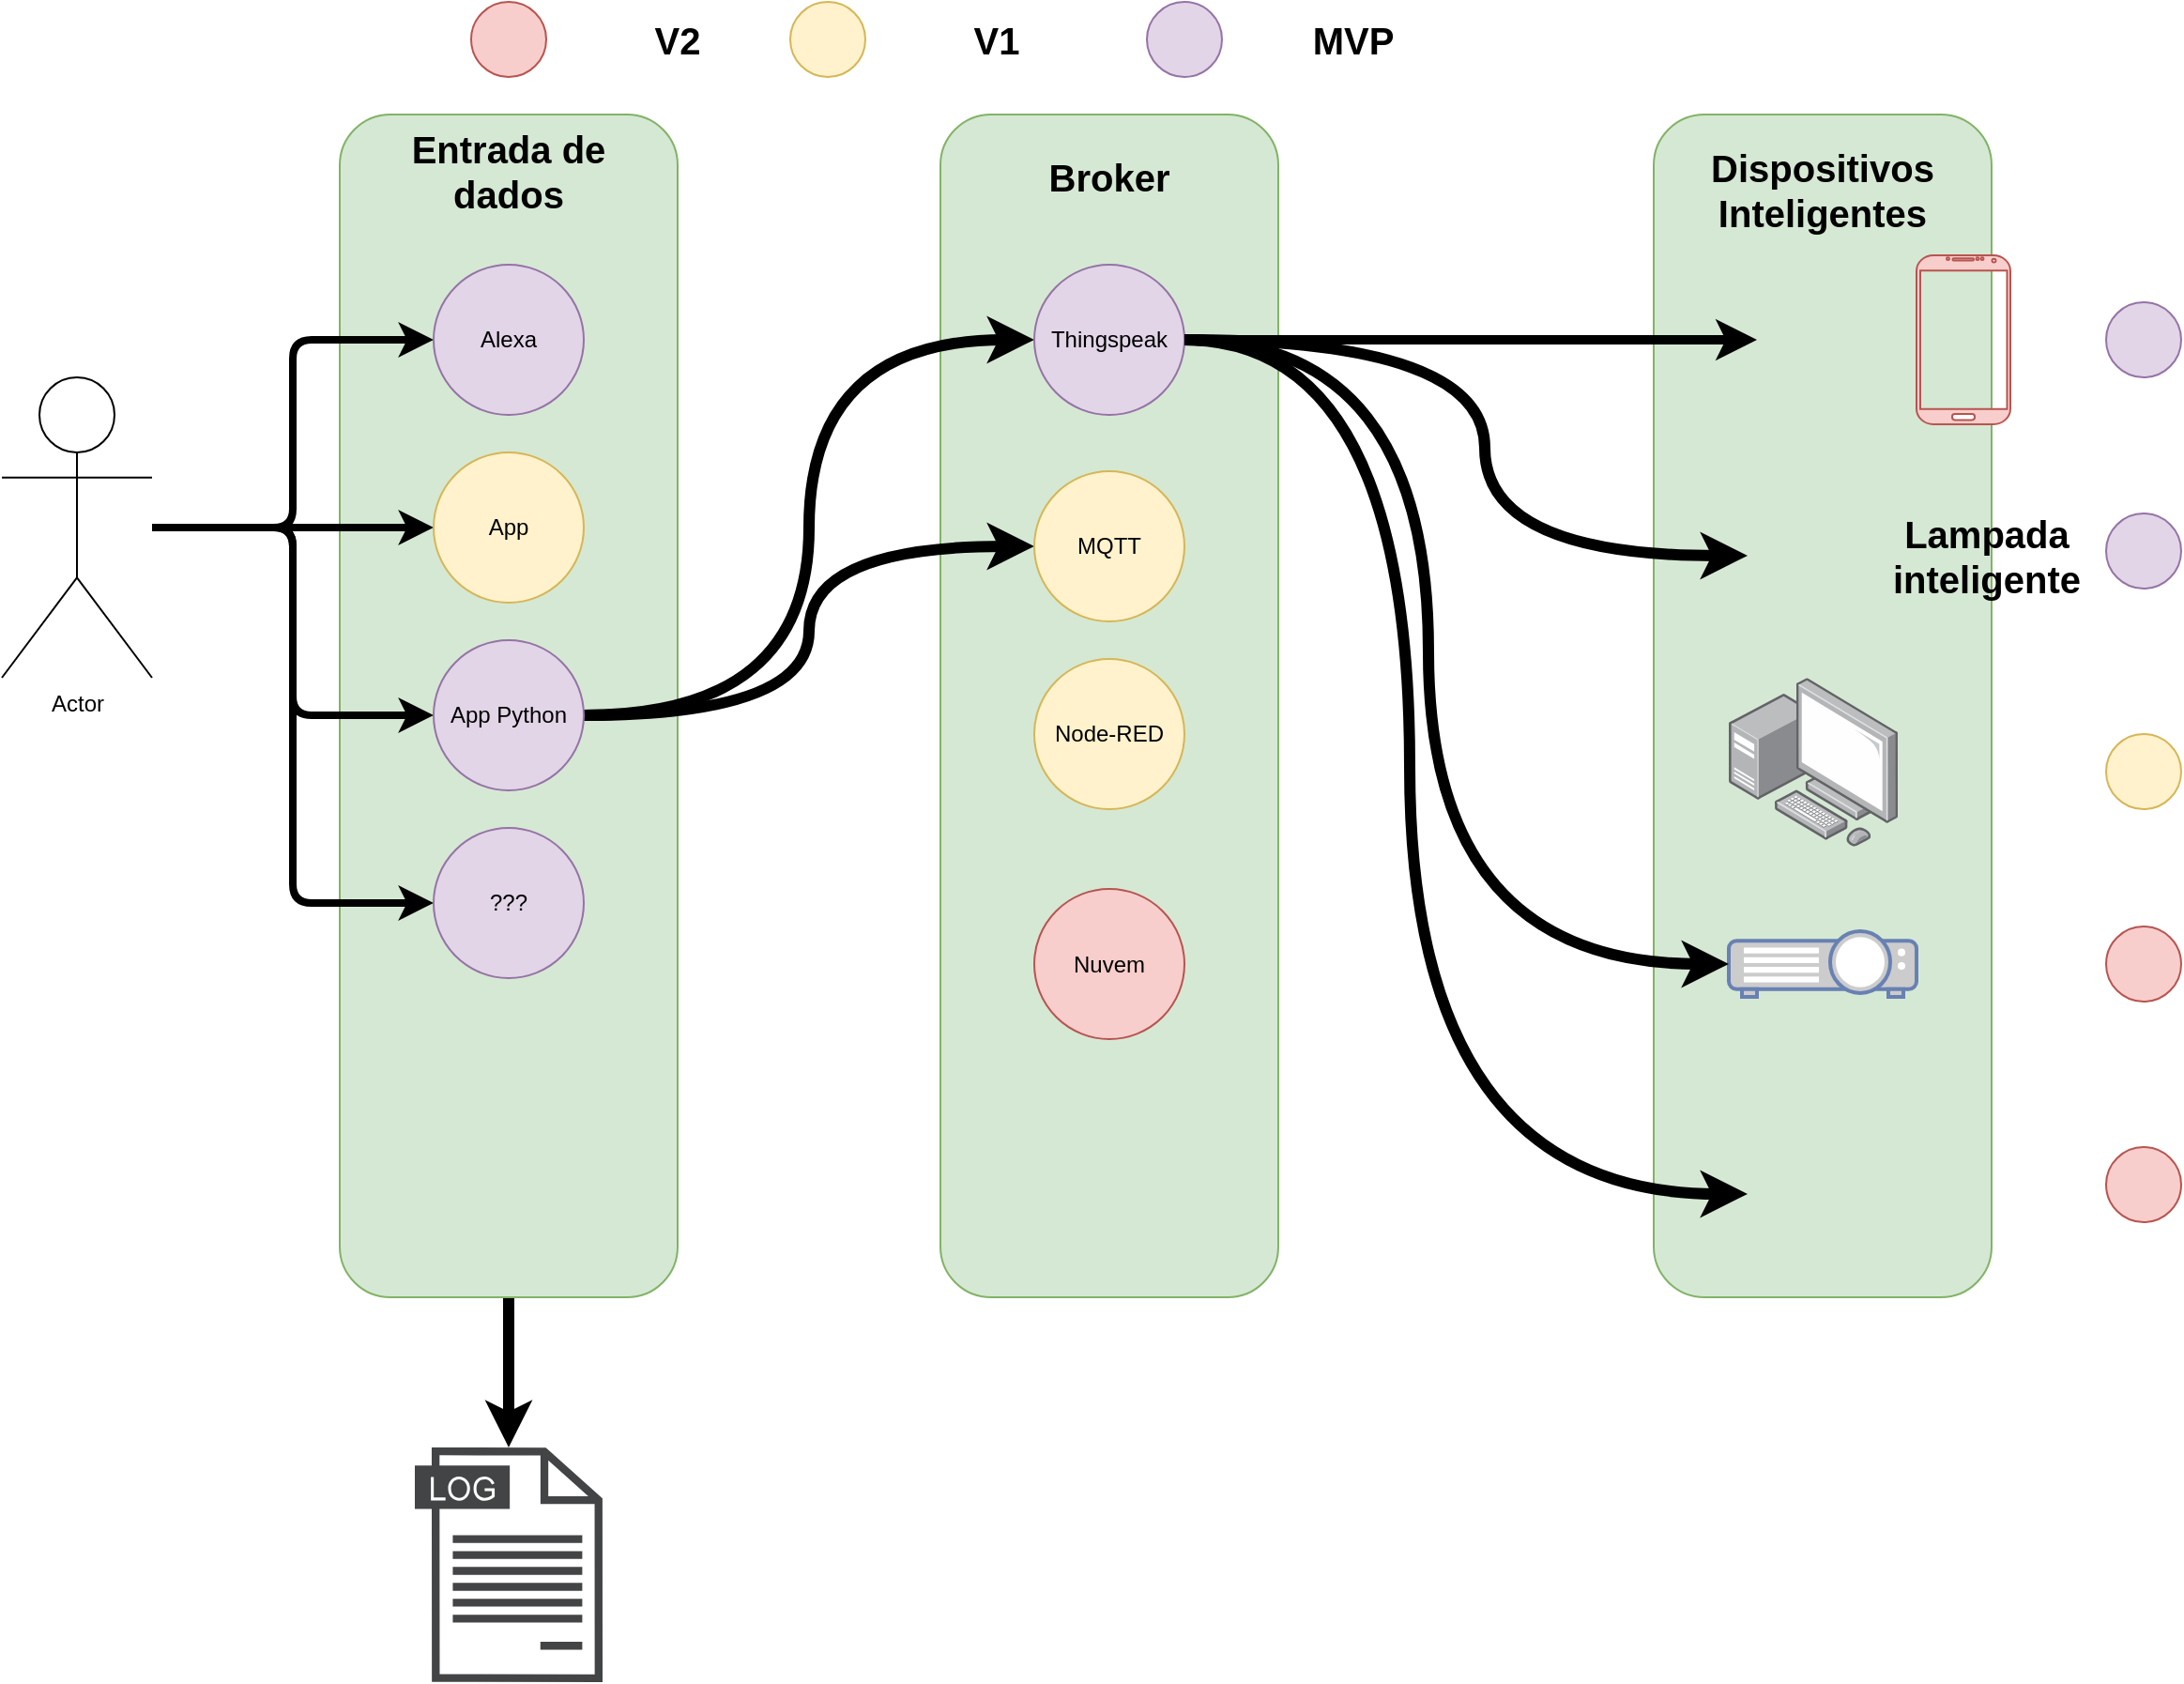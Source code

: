 <mxfile version="23.1.2" type="device">
  <diagram name="Página-1" id="YWwpQouYR_St5WhMtohu">
    <mxGraphModel dx="1170" dy="1833" grid="1" gridSize="10" guides="1" tooltips="1" connect="1" arrows="1" fold="1" page="1" pageScale="1" pageWidth="827" pageHeight="1169" math="0" shadow="0">
      <root>
        <mxCell id="0" />
        <mxCell id="1" parent="0" />
        <mxCell id="2Dn0QCxe09-aWtVjXDXx-18" value="" style="rounded=1;whiteSpace=wrap;html=1;fillColor=#d5e8d4;strokeColor=#82b366;" vertex="1" parent="1">
          <mxGeometry x="580" y="-30" width="180" height="630" as="geometry" />
        </mxCell>
        <mxCell id="2Dn0QCxe09-aWtVjXDXx-26" value="" style="rounded=1;whiteSpace=wrap;html=1;fillColor=#d5e8d4;strokeColor=#82b366;" vertex="1" parent="1">
          <mxGeometry x="960" y="-30" width="180" height="630" as="geometry" />
        </mxCell>
        <mxCell id="2Dn0QCxe09-aWtVjXDXx-32" style="edgeStyle=orthogonalEdgeStyle;rounded=0;orthogonalLoop=1;jettySize=auto;html=1;fontSize=18;strokeWidth=6;" edge="1" parent="1" source="2Dn0QCxe09-aWtVjXDXx-4" target="2Dn0QCxe09-aWtVjXDXx-31">
          <mxGeometry relative="1" as="geometry" />
        </mxCell>
        <mxCell id="2Dn0QCxe09-aWtVjXDXx-4" value="" style="rounded=1;whiteSpace=wrap;html=1;fillColor=#d5e8d4;strokeColor=#82b366;" vertex="1" parent="1">
          <mxGeometry x="260" y="-30" width="180" height="630" as="geometry" />
        </mxCell>
        <mxCell id="2Dn0QCxe09-aWtVjXDXx-3" style="edgeStyle=orthogonalEdgeStyle;rounded=1;orthogonalLoop=1;jettySize=auto;html=1;entryX=0;entryY=0.5;entryDx=0;entryDy=0;curved=0;strokeWidth=4;" edge="1" parent="1" source="2Dn0QCxe09-aWtVjXDXx-1" target="2Dn0QCxe09-aWtVjXDXx-2">
          <mxGeometry relative="1" as="geometry" />
        </mxCell>
        <mxCell id="2Dn0QCxe09-aWtVjXDXx-7" style="edgeStyle=orthogonalEdgeStyle;rounded=1;orthogonalLoop=1;jettySize=auto;html=1;curved=0;strokeWidth=4;" edge="1" parent="1" source="2Dn0QCxe09-aWtVjXDXx-1" target="2Dn0QCxe09-aWtVjXDXx-5">
          <mxGeometry relative="1" as="geometry" />
        </mxCell>
        <mxCell id="2Dn0QCxe09-aWtVjXDXx-8" style="edgeStyle=orthogonalEdgeStyle;rounded=1;orthogonalLoop=1;jettySize=auto;html=1;entryX=0;entryY=0.5;entryDx=0;entryDy=0;curved=0;strokeWidth=4;" edge="1" parent="1" source="2Dn0QCxe09-aWtVjXDXx-1" target="2Dn0QCxe09-aWtVjXDXx-6">
          <mxGeometry relative="1" as="geometry" />
        </mxCell>
        <mxCell id="2Dn0QCxe09-aWtVjXDXx-17" style="edgeStyle=orthogonalEdgeStyle;rounded=1;orthogonalLoop=1;jettySize=auto;html=1;entryX=0;entryY=0.5;entryDx=0;entryDy=0;curved=0;strokeWidth=4;" edge="1" parent="1" source="2Dn0QCxe09-aWtVjXDXx-1" target="2Dn0QCxe09-aWtVjXDXx-16">
          <mxGeometry relative="1" as="geometry" />
        </mxCell>
        <mxCell id="2Dn0QCxe09-aWtVjXDXx-1" value="Actor" style="shape=umlActor;verticalLabelPosition=bottom;verticalAlign=top;html=1;outlineConnect=0;" vertex="1" parent="1">
          <mxGeometry x="80" y="110" width="80" height="160" as="geometry" />
        </mxCell>
        <mxCell id="2Dn0QCxe09-aWtVjXDXx-2" value="Alexa" style="ellipse;whiteSpace=wrap;html=1;aspect=fixed;fillColor=#e1d5e7;strokeColor=#9673a6;" vertex="1" parent="1">
          <mxGeometry x="310" y="50" width="80" height="80" as="geometry" />
        </mxCell>
        <mxCell id="2Dn0QCxe09-aWtVjXDXx-5" value="App" style="ellipse;whiteSpace=wrap;html=1;aspect=fixed;fillColor=#fff2cc;strokeColor=#d6b656;" vertex="1" parent="1">
          <mxGeometry x="310" y="150" width="80" height="80" as="geometry" />
        </mxCell>
        <mxCell id="2Dn0QCxe09-aWtVjXDXx-23" style="edgeStyle=orthogonalEdgeStyle;rounded=0;orthogonalLoop=1;jettySize=auto;html=1;entryX=0;entryY=0.5;entryDx=0;entryDy=0;curved=1;strokeWidth=6;" edge="1" parent="1" source="2Dn0QCxe09-aWtVjXDXx-6" target="2Dn0QCxe09-aWtVjXDXx-20">
          <mxGeometry relative="1" as="geometry" />
        </mxCell>
        <mxCell id="2Dn0QCxe09-aWtVjXDXx-50" style="edgeStyle=orthogonalEdgeStyle;rounded=0;orthogonalLoop=1;jettySize=auto;html=1;entryX=0;entryY=0.5;entryDx=0;entryDy=0;curved=1;strokeWidth=6;" edge="1" parent="1" source="2Dn0QCxe09-aWtVjXDXx-6" target="2Dn0QCxe09-aWtVjXDXx-22">
          <mxGeometry relative="1" as="geometry" />
        </mxCell>
        <mxCell id="2Dn0QCxe09-aWtVjXDXx-6" value="App Python" style="ellipse;whiteSpace=wrap;html=1;aspect=fixed;fillColor=#e1d5e7;strokeColor=#9673a6;" vertex="1" parent="1">
          <mxGeometry x="310" y="250" width="80" height="80" as="geometry" />
        </mxCell>
        <mxCell id="2Dn0QCxe09-aWtVjXDXx-9" value="Entrada de dados" style="text;html=1;strokeColor=none;fillColor=none;align=center;verticalAlign=middle;whiteSpace=wrap;rounded=0;fontSize=20;fontStyle=1" vertex="1" parent="1">
          <mxGeometry x="280" y="-20" width="140" height="40" as="geometry" />
        </mxCell>
        <mxCell id="2Dn0QCxe09-aWtVjXDXx-10" value="" style="ellipse;whiteSpace=wrap;html=1;aspect=fixed;fillColor=#e1d5e7;strokeColor=#9673a6;" vertex="1" parent="1">
          <mxGeometry x="690" y="-90" width="40" height="40" as="geometry" />
        </mxCell>
        <mxCell id="2Dn0QCxe09-aWtVjXDXx-11" value="" style="ellipse;whiteSpace=wrap;html=1;aspect=fixed;fillColor=#fff2cc;strokeColor=#d6b656;" vertex="1" parent="1">
          <mxGeometry x="500" y="-90" width="40" height="40" as="geometry" />
        </mxCell>
        <mxCell id="2Dn0QCxe09-aWtVjXDXx-12" value="" style="ellipse;whiteSpace=wrap;html=1;aspect=fixed;fillColor=#f8cecc;strokeColor=#b85450;" vertex="1" parent="1">
          <mxGeometry x="330" y="-90" width="40" height="40" as="geometry" />
        </mxCell>
        <mxCell id="2Dn0QCxe09-aWtVjXDXx-13" value="MVP" style="text;html=1;strokeColor=none;fillColor=none;align=center;verticalAlign=middle;whiteSpace=wrap;rounded=0;fontSize=20;fontStyle=1" vertex="1" parent="1">
          <mxGeometry x="730" y="-90" width="140" height="40" as="geometry" />
        </mxCell>
        <mxCell id="2Dn0QCxe09-aWtVjXDXx-14" value="V1" style="text;html=1;strokeColor=none;fillColor=none;align=center;verticalAlign=middle;whiteSpace=wrap;rounded=0;fontSize=20;fontStyle=1" vertex="1" parent="1">
          <mxGeometry x="540" y="-90" width="140" height="40" as="geometry" />
        </mxCell>
        <mxCell id="2Dn0QCxe09-aWtVjXDXx-15" value="V2" style="text;html=1;strokeColor=none;fillColor=none;align=center;verticalAlign=middle;whiteSpace=wrap;rounded=0;fontSize=20;fontStyle=1" vertex="1" parent="1">
          <mxGeometry x="370" y="-90" width="140" height="40" as="geometry" />
        </mxCell>
        <mxCell id="2Dn0QCxe09-aWtVjXDXx-16" value="???" style="ellipse;whiteSpace=wrap;html=1;aspect=fixed;fillColor=#e1d5e7;strokeColor=#9673a6;" vertex="1" parent="1">
          <mxGeometry x="310" y="350" width="80" height="80" as="geometry" />
        </mxCell>
        <mxCell id="2Dn0QCxe09-aWtVjXDXx-19" value="Broker" style="text;html=1;strokeColor=none;fillColor=none;align=center;verticalAlign=middle;whiteSpace=wrap;rounded=0;fontSize=20;fontStyle=1" vertex="1" parent="1">
          <mxGeometry x="600" y="-17" width="140" height="40" as="geometry" />
        </mxCell>
        <mxCell id="2Dn0QCxe09-aWtVjXDXx-30" style="edgeStyle=orthogonalEdgeStyle;rounded=0;orthogonalLoop=1;jettySize=auto;html=1;entryX=0;entryY=0.5;entryDx=0;entryDy=0;fontSize=15;curved=1;strokeWidth=5;" edge="1" parent="1" source="2Dn0QCxe09-aWtVjXDXx-20" target="2Dn0QCxe09-aWtVjXDXx-29">
          <mxGeometry relative="1" as="geometry" />
        </mxCell>
        <mxCell id="2Dn0QCxe09-aWtVjXDXx-39" style="edgeStyle=orthogonalEdgeStyle;rounded=0;orthogonalLoop=1;jettySize=auto;html=1;entryX=0;entryY=0.5;entryDx=0;entryDy=0;curved=1;strokeWidth=6;" edge="1" parent="1" source="2Dn0QCxe09-aWtVjXDXx-20" target="2Dn0QCxe09-aWtVjXDXx-36">
          <mxGeometry relative="1" as="geometry">
            <Array as="points">
              <mxPoint x="870" y="90" />
              <mxPoint x="870" y="205" />
            </Array>
          </mxGeometry>
        </mxCell>
        <mxCell id="2Dn0QCxe09-aWtVjXDXx-43" style="edgeStyle=orthogonalEdgeStyle;rounded=0;orthogonalLoop=1;jettySize=auto;html=1;entryX=0;entryY=0.5;entryDx=0;entryDy=0;curved=1;strokeWidth=6;" edge="1" parent="1" source="2Dn0QCxe09-aWtVjXDXx-20" target="2Dn0QCxe09-aWtVjXDXx-42">
          <mxGeometry relative="1" as="geometry">
            <Array as="points">
              <mxPoint x="830" y="90" />
              <mxPoint x="830" y="545" />
            </Array>
          </mxGeometry>
        </mxCell>
        <mxCell id="2Dn0QCxe09-aWtVjXDXx-20" value="Thingspeak" style="ellipse;whiteSpace=wrap;html=1;aspect=fixed;fillColor=#e1d5e7;strokeColor=#9673a6;" vertex="1" parent="1">
          <mxGeometry x="630" y="50" width="80" height="80" as="geometry" />
        </mxCell>
        <mxCell id="2Dn0QCxe09-aWtVjXDXx-21" value="Nuvem" style="ellipse;whiteSpace=wrap;html=1;aspect=fixed;fillColor=#f8cecc;strokeColor=#b85450;" vertex="1" parent="1">
          <mxGeometry x="630" y="382.5" width="80" height="80" as="geometry" />
        </mxCell>
        <mxCell id="2Dn0QCxe09-aWtVjXDXx-22" value="MQTT" style="ellipse;whiteSpace=wrap;html=1;aspect=fixed;fillColor=#fff2cc;strokeColor=#d6b656;" vertex="1" parent="1">
          <mxGeometry x="630" y="160" width="80" height="80" as="geometry" />
        </mxCell>
        <mxCell id="2Dn0QCxe09-aWtVjXDXx-27" value="Dispositivos Inteligentes" style="text;html=1;strokeColor=none;fillColor=none;align=center;verticalAlign=middle;whiteSpace=wrap;rounded=0;fontSize=20;fontStyle=1" vertex="1" parent="1">
          <mxGeometry x="980" y="-10" width="140" height="40" as="geometry" />
        </mxCell>
        <mxCell id="2Dn0QCxe09-aWtVjXDXx-28" value="Node-RED" style="ellipse;whiteSpace=wrap;html=1;aspect=fixed;fillColor=#fff2cc;strokeColor=#d6b656;" vertex="1" parent="1">
          <mxGeometry x="630" y="260" width="80" height="80" as="geometry" />
        </mxCell>
        <mxCell id="2Dn0QCxe09-aWtVjXDXx-29" value="" style="shape=image;verticalLabelPosition=bottom;labelBackgroundColor=default;verticalAlign=top;aspect=fixed;imageAspect=0;image=https://cdn-icons-png.flaticon.com/512/1537/1537466.png;" vertex="1" parent="1">
          <mxGeometry x="1015" y="55" width="70" height="70" as="geometry" />
        </mxCell>
        <mxCell id="2Dn0QCxe09-aWtVjXDXx-31" value="" style="sketch=0;pointerEvents=1;shadow=0;dashed=0;html=1;strokeColor=none;fillColor=#434445;aspect=fixed;labelPosition=center;verticalLabelPosition=bottom;verticalAlign=top;align=center;outlineConnect=0;shape=mxgraph.vvd.log_files;" vertex="1" parent="1">
          <mxGeometry x="300" y="680" width="100" height="125" as="geometry" />
        </mxCell>
        <mxCell id="2Dn0QCxe09-aWtVjXDXx-35" value="" style="verticalLabelPosition=bottom;verticalAlign=top;html=1;shadow=0;dashed=0;strokeWidth=1;shape=mxgraph.android.phone2;strokeColor=#b85450;fillColor=#f8cecc;" vertex="1" parent="1">
          <mxGeometry x="1100" y="45" width="50" height="90" as="geometry" />
        </mxCell>
        <mxCell id="2Dn0QCxe09-aWtVjXDXx-36" value="" style="shape=image;verticalLabelPosition=bottom;labelBackgroundColor=default;verticalAlign=top;aspect=fixed;imageAspect=0;image=https://cdn-icons-png.flaticon.com/512/1537/1537466.png;" vertex="1" parent="1">
          <mxGeometry x="1010" y="170" width="70" height="70" as="geometry" />
        </mxCell>
        <mxCell id="2Dn0QCxe09-aWtVjXDXx-37" value="Lampada inteligente" style="text;html=1;strokeColor=none;fillColor=none;align=center;verticalAlign=middle;whiteSpace=wrap;rounded=0;fontSize=20;fontStyle=1" vertex="1" parent="1">
          <mxGeometry x="1085" y="187.5" width="105" height="35" as="geometry" />
        </mxCell>
        <mxCell id="2Dn0QCxe09-aWtVjXDXx-38" value="" style="fontColor=#0066CC;verticalAlign=top;verticalLabelPosition=bottom;labelPosition=center;align=center;html=1;outlineConnect=0;fillColor=#CCCCCC;strokeColor=#6881B3;gradientColor=none;gradientDirection=north;strokeWidth=2;shape=mxgraph.networks.video_projector;" vertex="1" parent="1">
          <mxGeometry x="1000" y="405" width="100" height="35" as="geometry" />
        </mxCell>
        <mxCell id="2Dn0QCxe09-aWtVjXDXx-41" style="edgeStyle=orthogonalEdgeStyle;rounded=0;orthogonalLoop=1;jettySize=auto;html=1;entryX=0;entryY=0.5;entryDx=0;entryDy=0;entryPerimeter=0;curved=1;strokeWidth=6;" edge="1" parent="1" source="2Dn0QCxe09-aWtVjXDXx-20" target="2Dn0QCxe09-aWtVjXDXx-38">
          <mxGeometry relative="1" as="geometry">
            <Array as="points">
              <mxPoint x="840" y="90" />
              <mxPoint x="840" y="423" />
            </Array>
          </mxGeometry>
        </mxCell>
        <mxCell id="2Dn0QCxe09-aWtVjXDXx-42" value="" style="shape=image;verticalLabelPosition=bottom;labelBackgroundColor=default;verticalAlign=top;aspect=fixed;imageAspect=0;image=https://cdn-icons-png.flaticon.com/512/6869/6869912.png;" vertex="1" parent="1">
          <mxGeometry x="1010" y="505" width="80" height="80" as="geometry" />
        </mxCell>
        <mxCell id="2Dn0QCxe09-aWtVjXDXx-44" value="" style="image;points=[];aspect=fixed;html=1;align=center;shadow=0;dashed=0;image=img/lib/allied_telesis/computer_and_terminals/Personal_Computer_with_Server.svg;" vertex="1" parent="1">
          <mxGeometry x="1000" y="270" width="90" height="90" as="geometry" />
        </mxCell>
        <mxCell id="2Dn0QCxe09-aWtVjXDXx-45" value="" style="ellipse;whiteSpace=wrap;html=1;aspect=fixed;fillColor=#e1d5e7;strokeColor=#9673a6;" vertex="1" parent="1">
          <mxGeometry x="1201" y="70" width="40" height="40" as="geometry" />
        </mxCell>
        <mxCell id="2Dn0QCxe09-aWtVjXDXx-46" value="" style="ellipse;whiteSpace=wrap;html=1;aspect=fixed;fillColor=#e1d5e7;strokeColor=#9673a6;" vertex="1" parent="1">
          <mxGeometry x="1201" y="182.5" width="40" height="40" as="geometry" />
        </mxCell>
        <mxCell id="2Dn0QCxe09-aWtVjXDXx-47" value="" style="ellipse;whiteSpace=wrap;html=1;aspect=fixed;fillColor=#fff2cc;strokeColor=#d6b656;" vertex="1" parent="1">
          <mxGeometry x="1201" y="300" width="40" height="40" as="geometry" />
        </mxCell>
        <mxCell id="2Dn0QCxe09-aWtVjXDXx-48" value="" style="ellipse;whiteSpace=wrap;html=1;aspect=fixed;fillColor=#f8cecc;strokeColor=#b85450;" vertex="1" parent="1">
          <mxGeometry x="1201" y="402.5" width="40" height="40" as="geometry" />
        </mxCell>
        <mxCell id="2Dn0QCxe09-aWtVjXDXx-49" value="" style="ellipse;whiteSpace=wrap;html=1;aspect=fixed;fillColor=#f8cecc;strokeColor=#b85450;" vertex="1" parent="1">
          <mxGeometry x="1201" y="520" width="40" height="40" as="geometry" />
        </mxCell>
      </root>
    </mxGraphModel>
  </diagram>
</mxfile>
